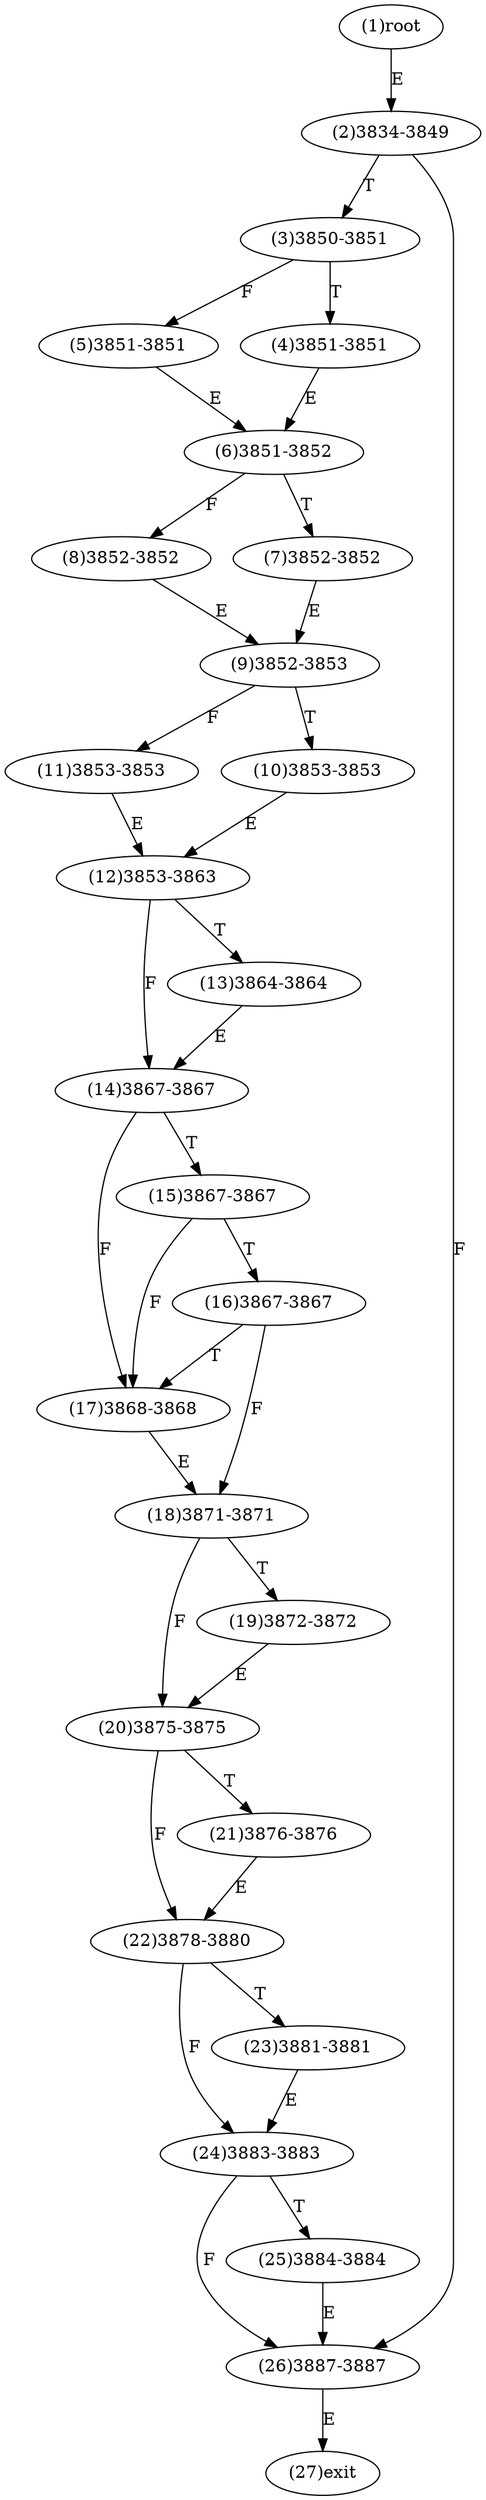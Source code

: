 digraph "" { 
1[ label="(1)root"];
2[ label="(2)3834-3849"];
3[ label="(3)3850-3851"];
4[ label="(4)3851-3851"];
5[ label="(5)3851-3851"];
6[ label="(6)3851-3852"];
7[ label="(7)3852-3852"];
8[ label="(8)3852-3852"];
9[ label="(9)3852-3853"];
10[ label="(10)3853-3853"];
11[ label="(11)3853-3853"];
12[ label="(12)3853-3863"];
13[ label="(13)3864-3864"];
14[ label="(14)3867-3867"];
15[ label="(15)3867-3867"];
17[ label="(17)3868-3868"];
16[ label="(16)3867-3867"];
19[ label="(19)3872-3872"];
18[ label="(18)3871-3871"];
21[ label="(21)3876-3876"];
20[ label="(20)3875-3875"];
23[ label="(23)3881-3881"];
22[ label="(22)3878-3880"];
25[ label="(25)3884-3884"];
24[ label="(24)3883-3883"];
27[ label="(27)exit"];
26[ label="(26)3887-3887"];
1->2[ label="E"];
2->26[ label="F"];
2->3[ label="T"];
3->5[ label="F"];
3->4[ label="T"];
4->6[ label="E"];
5->6[ label="E"];
6->8[ label="F"];
6->7[ label="T"];
7->9[ label="E"];
8->9[ label="E"];
9->11[ label="F"];
9->10[ label="T"];
10->12[ label="E"];
11->12[ label="E"];
12->14[ label="F"];
12->13[ label="T"];
13->14[ label="E"];
14->17[ label="F"];
14->15[ label="T"];
15->17[ label="F"];
15->16[ label="T"];
16->18[ label="F"];
16->17[ label="T"];
17->18[ label="E"];
18->20[ label="F"];
18->19[ label="T"];
19->20[ label="E"];
20->22[ label="F"];
20->21[ label="T"];
21->22[ label="E"];
22->24[ label="F"];
22->23[ label="T"];
23->24[ label="E"];
24->26[ label="F"];
24->25[ label="T"];
25->26[ label="E"];
26->27[ label="E"];
}